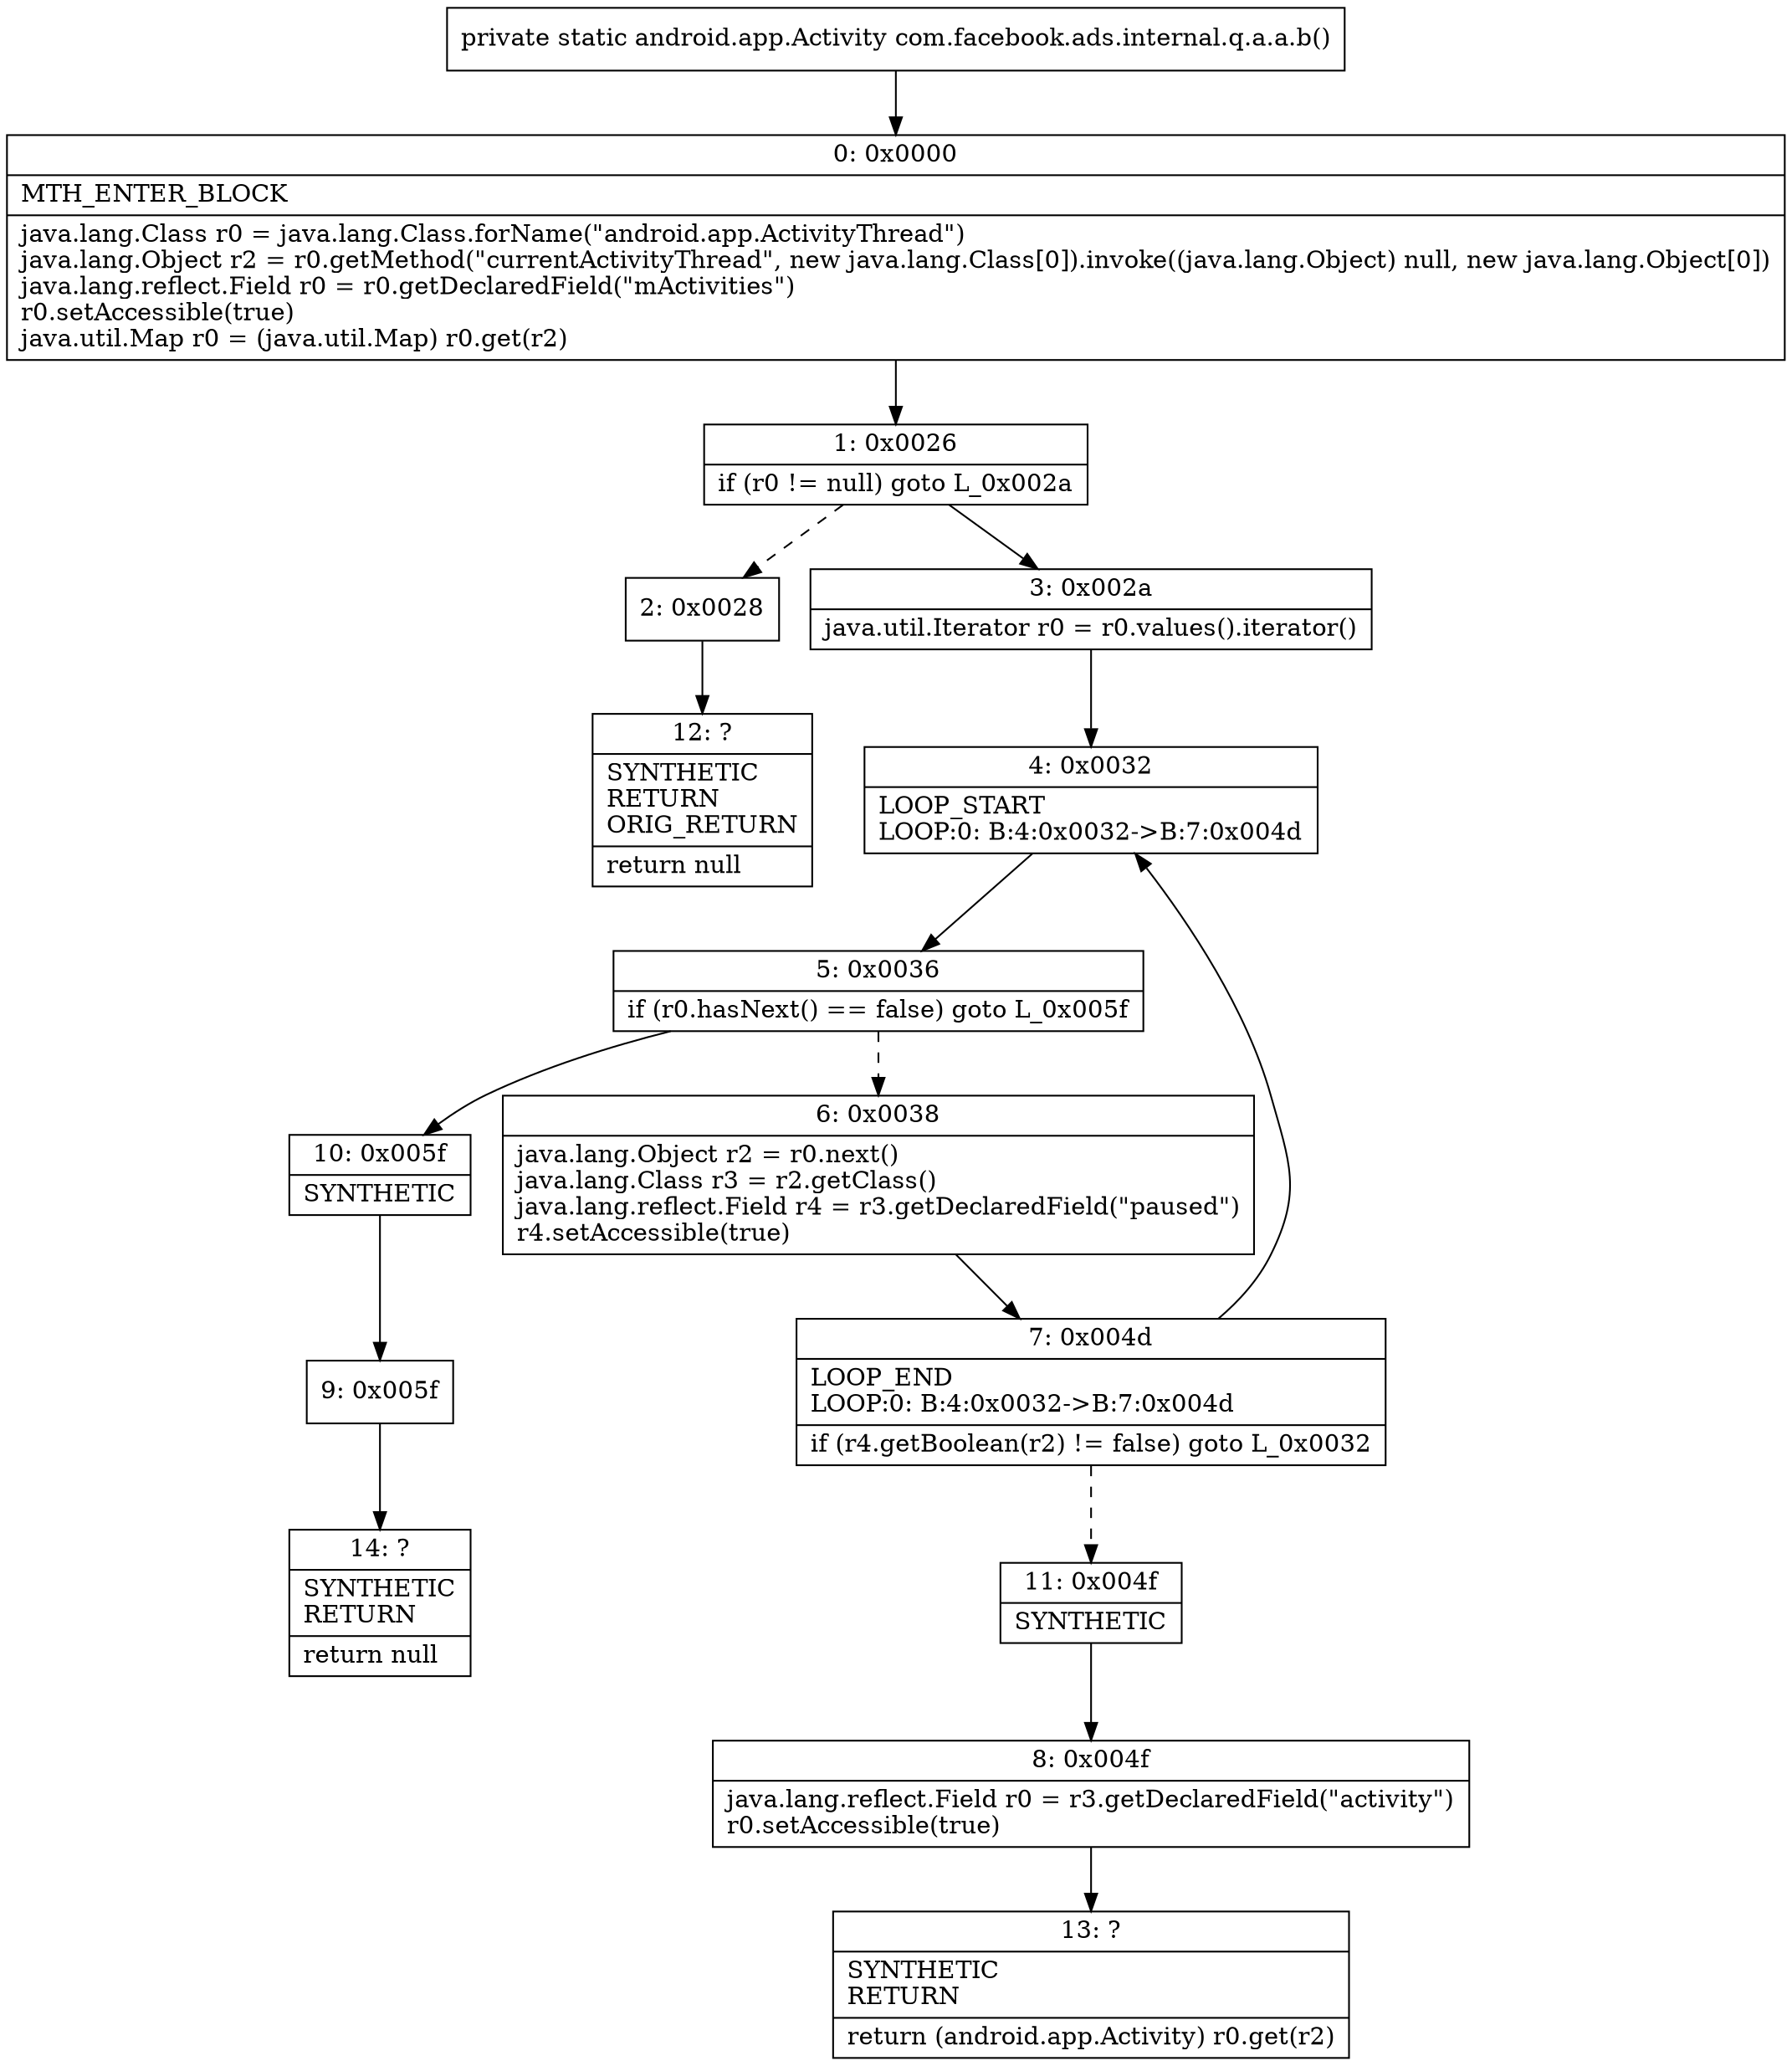 digraph "CFG forcom.facebook.ads.internal.q.a.a.b()Landroid\/app\/Activity;" {
Node_0 [shape=record,label="{0\:\ 0x0000|MTH_ENTER_BLOCK\l|java.lang.Class r0 = java.lang.Class.forName(\"android.app.ActivityThread\")\ljava.lang.Object r2 = r0.getMethod(\"currentActivityThread\", new java.lang.Class[0]).invoke((java.lang.Object) null, new java.lang.Object[0])\ljava.lang.reflect.Field r0 = r0.getDeclaredField(\"mActivities\")\lr0.setAccessible(true)\ljava.util.Map r0 = (java.util.Map) r0.get(r2)\l}"];
Node_1 [shape=record,label="{1\:\ 0x0026|if (r0 != null) goto L_0x002a\l}"];
Node_2 [shape=record,label="{2\:\ 0x0028}"];
Node_3 [shape=record,label="{3\:\ 0x002a|java.util.Iterator r0 = r0.values().iterator()\l}"];
Node_4 [shape=record,label="{4\:\ 0x0032|LOOP_START\lLOOP:0: B:4:0x0032\-\>B:7:0x004d\l}"];
Node_5 [shape=record,label="{5\:\ 0x0036|if (r0.hasNext() == false) goto L_0x005f\l}"];
Node_6 [shape=record,label="{6\:\ 0x0038|java.lang.Object r2 = r0.next()\ljava.lang.Class r3 = r2.getClass()\ljava.lang.reflect.Field r4 = r3.getDeclaredField(\"paused\")\lr4.setAccessible(true)\l}"];
Node_7 [shape=record,label="{7\:\ 0x004d|LOOP_END\lLOOP:0: B:4:0x0032\-\>B:7:0x004d\l|if (r4.getBoolean(r2) != false) goto L_0x0032\l}"];
Node_8 [shape=record,label="{8\:\ 0x004f|java.lang.reflect.Field r0 = r3.getDeclaredField(\"activity\")\lr0.setAccessible(true)\l}"];
Node_9 [shape=record,label="{9\:\ 0x005f}"];
Node_10 [shape=record,label="{10\:\ 0x005f|SYNTHETIC\l}"];
Node_11 [shape=record,label="{11\:\ 0x004f|SYNTHETIC\l}"];
Node_12 [shape=record,label="{12\:\ ?|SYNTHETIC\lRETURN\lORIG_RETURN\l|return null\l}"];
Node_13 [shape=record,label="{13\:\ ?|SYNTHETIC\lRETURN\l|return (android.app.Activity) r0.get(r2)\l}"];
Node_14 [shape=record,label="{14\:\ ?|SYNTHETIC\lRETURN\l|return null\l}"];
MethodNode[shape=record,label="{private static android.app.Activity com.facebook.ads.internal.q.a.a.b() }"];
MethodNode -> Node_0;
Node_0 -> Node_1;
Node_1 -> Node_2[style=dashed];
Node_1 -> Node_3;
Node_2 -> Node_12;
Node_3 -> Node_4;
Node_4 -> Node_5;
Node_5 -> Node_6[style=dashed];
Node_5 -> Node_10;
Node_6 -> Node_7;
Node_7 -> Node_4;
Node_7 -> Node_11[style=dashed];
Node_8 -> Node_13;
Node_9 -> Node_14;
Node_10 -> Node_9;
Node_11 -> Node_8;
}

